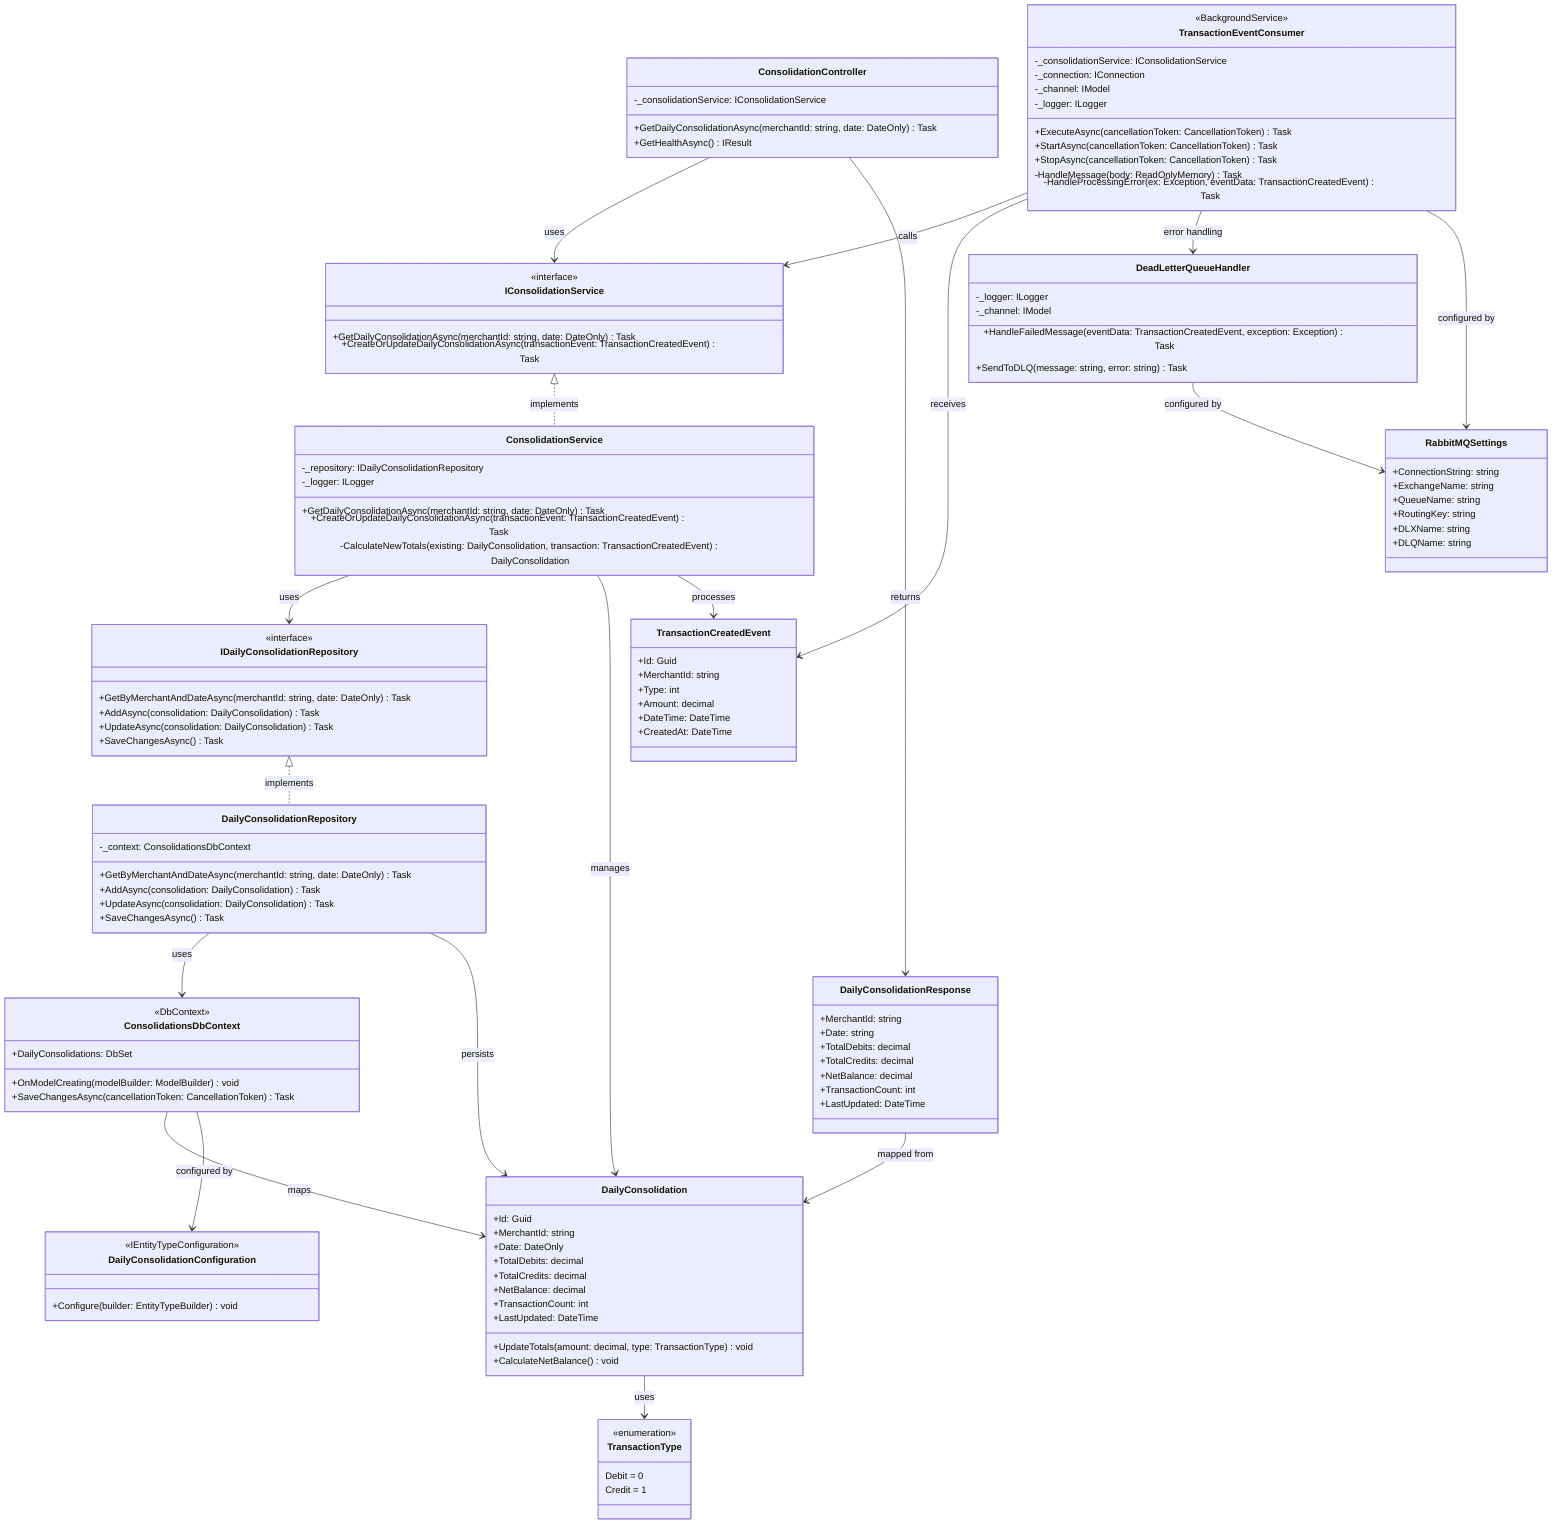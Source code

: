 classDiagram
  %% Controller Layer
  class ConsolidationController {
    +GetDailyConsolidationAsync(merchantId: string, date: DateOnly) Task<IResult>
    +GetHealthAsync() IResult
    -_consolidationService: IConsolidationService
  }

  %% Application Service Layer
  class IConsolidationService {
    <<interface>>
    +GetDailyConsolidationAsync(merchantId: string, date: DateOnly) Task<DailyConsolidation>
    +CreateOrUpdateDailyConsolidationAsync(transactionEvent: TransactionCreatedEvent) Task
  }

  class ConsolidationService {
    +GetDailyConsolidationAsync(merchantId: string, date: DateOnly) Task<DailyConsolidation>
    +CreateOrUpdateDailyConsolidationAsync(transactionEvent: TransactionCreatedEvent) Task
    -_repository: IDailyConsolidationRepository
    -_logger: ILogger
    -CalculateNewTotals(existing: DailyConsolidation, transaction: TransactionCreatedEvent) DailyConsolidation
  }

  %% Background Consumer
  class TransactionEventConsumer {
    <<BackgroundService>>
    +ExecuteAsync(cancellationToken: CancellationToken) Task
    +StartAsync(cancellationToken: CancellationToken) Task
    +StopAsync(cancellationToken: CancellationToken) Task
    -_consolidationService: IConsolidationService
    -_connection: IConnection
    -_channel: IModel
    -_logger: ILogger
    -HandleMessage(body: ReadOnlyMemory<byte>) Task
    -HandleProcessingError(ex: Exception, eventData: TransactionCreatedEvent) Task
  }

  %% Repository Layer
  class IDailyConsolidationRepository {
    <<interface>>
    +GetByMerchantAndDateAsync(merchantId: string, date: DateOnly) Task<DailyConsolidation>
    +AddAsync(consolidation: DailyConsolidation) Task
    +UpdateAsync(consolidation: DailyConsolidation) Task
    +SaveChangesAsync() Task<int>
  }

  class DailyConsolidationRepository {
    +GetByMerchantAndDateAsync(merchantId: string, date: DateOnly) Task<DailyConsolidation>
    +AddAsync(consolidation: DailyConsolidation) Task
    +UpdateAsync(consolidation: DailyConsolidation) Task
    +SaveChangesAsync() Task<int>
    -_context: ConsolidationsDbContext
  }

  %% Data Context
  class ConsolidationsDbContext {
    <<DbContext>>
    +DailyConsolidations: DbSet<DailyConsolidation>
    +OnModelCreating(modelBuilder: ModelBuilder) void
    +SaveChangesAsync(cancellationToken: CancellationToken) Task<int>
  }

  %% Domain Models
  class DailyConsolidation {
    +Id: Guid
    +MerchantId: string
    +Date: DateOnly
    +TotalDebits: decimal
    +TotalCredits: decimal
    +NetBalance: decimal
    +TransactionCount: int
    +LastUpdated: DateTime
    +UpdateTotals(amount: decimal, type: TransactionType) void
    +CalculateNetBalance() void
  }

  class TransactionType {
    <<enumeration>>
    Debit = 0
    Credit = 1
  }

  %% DTOs and Events
  class DailyConsolidationResponse {
    +MerchantId: string
    +Date: string
    +TotalDebits: decimal
    +TotalCredits: decimal
    +NetBalance: decimal
    +TransactionCount: int
    +LastUpdated: DateTime
  }

  class TransactionCreatedEvent {
    +Id: Guid
    +MerchantId: string
    +Type: int
    +Amount: decimal
    +DateTime: DateTime
    +CreatedAt: DateTime
  }

  %% Error Handling
  class DeadLetterQueueHandler {
    +HandleFailedMessage(eventData: TransactionCreatedEvent, exception: Exception) Task
    +SendToDLQ(message: string, error: string) Task
    -_logger: ILogger
    -_channel: IModel
  }

  %% Configuration
  class RabbitMQSettings {
    +ConnectionString: string
    +ExchangeName: string
    +QueueName: string
    +RoutingKey: string
    +DLXName: string
    +DLQName: string
  }

  %% EF Core Configuration
  class DailyConsolidationConfiguration {
    <<IEntityTypeConfiguration>>
    +Configure(builder: EntityTypeBuilder<DailyConsolidation>) void
  }

  %% Relationships
  ConsolidationController --> IConsolidationService : uses
  ConsolidationController --> DailyConsolidationResponse : returns

  IConsolidationService <|.. ConsolidationService : implements
  ConsolidationService --> IDailyConsolidationRepository : uses
  ConsolidationService --> DailyConsolidation : manages
  ConsolidationService --> TransactionCreatedEvent : processes

  TransactionEventConsumer --> IConsolidationService : calls
  TransactionEventConsumer --> TransactionCreatedEvent : receives
  TransactionEventConsumer --> DeadLetterQueueHandler : error handling
  TransactionEventConsumer --> RabbitMQSettings : configured by

  IDailyConsolidationRepository <|.. DailyConsolidationRepository : implements
  DailyConsolidationRepository --> ConsolidationsDbContext : uses
  DailyConsolidationRepository --> DailyConsolidation : persists

  ConsolidationsDbContext --> DailyConsolidation : maps
  ConsolidationsDbContext --> DailyConsolidationConfiguration : configured by

  DailyConsolidation --> TransactionType : uses
  DailyConsolidationResponse --> DailyConsolidation : mapped from

  DeadLetterQueueHandler --> RabbitMQSettings : configured by

  %% Styling
  classDef controller fill:#e8f5e8,stroke:#2e7d2,stroke-width:2px
  classDef service fill:#fce4ec,stroke:#c2185b,stroke-width:2px
  classDef consumer fill:#fff3e0,stroke:#f57c00,stroke-width:2px
  classDef repository fill:#e3f2fd,stroke:#1976d2,stroke-width:2px
  classDef context fill:#e0f2f1,stroke:#00796b,stroke-width:2px
  classDef domain fill:#e8eaf6,stroke:#3f51b5,stroke-width:3px
  classDef dto fill:#fce4ec,stroke:#e91e63,stroke-width:1px
  classDef error fill:#ffebee,stroke:#d32f2f,stroke-width:2px
  classDef config fill:#f3e5f5,stroke:#7b1fa2,stroke-width:1px